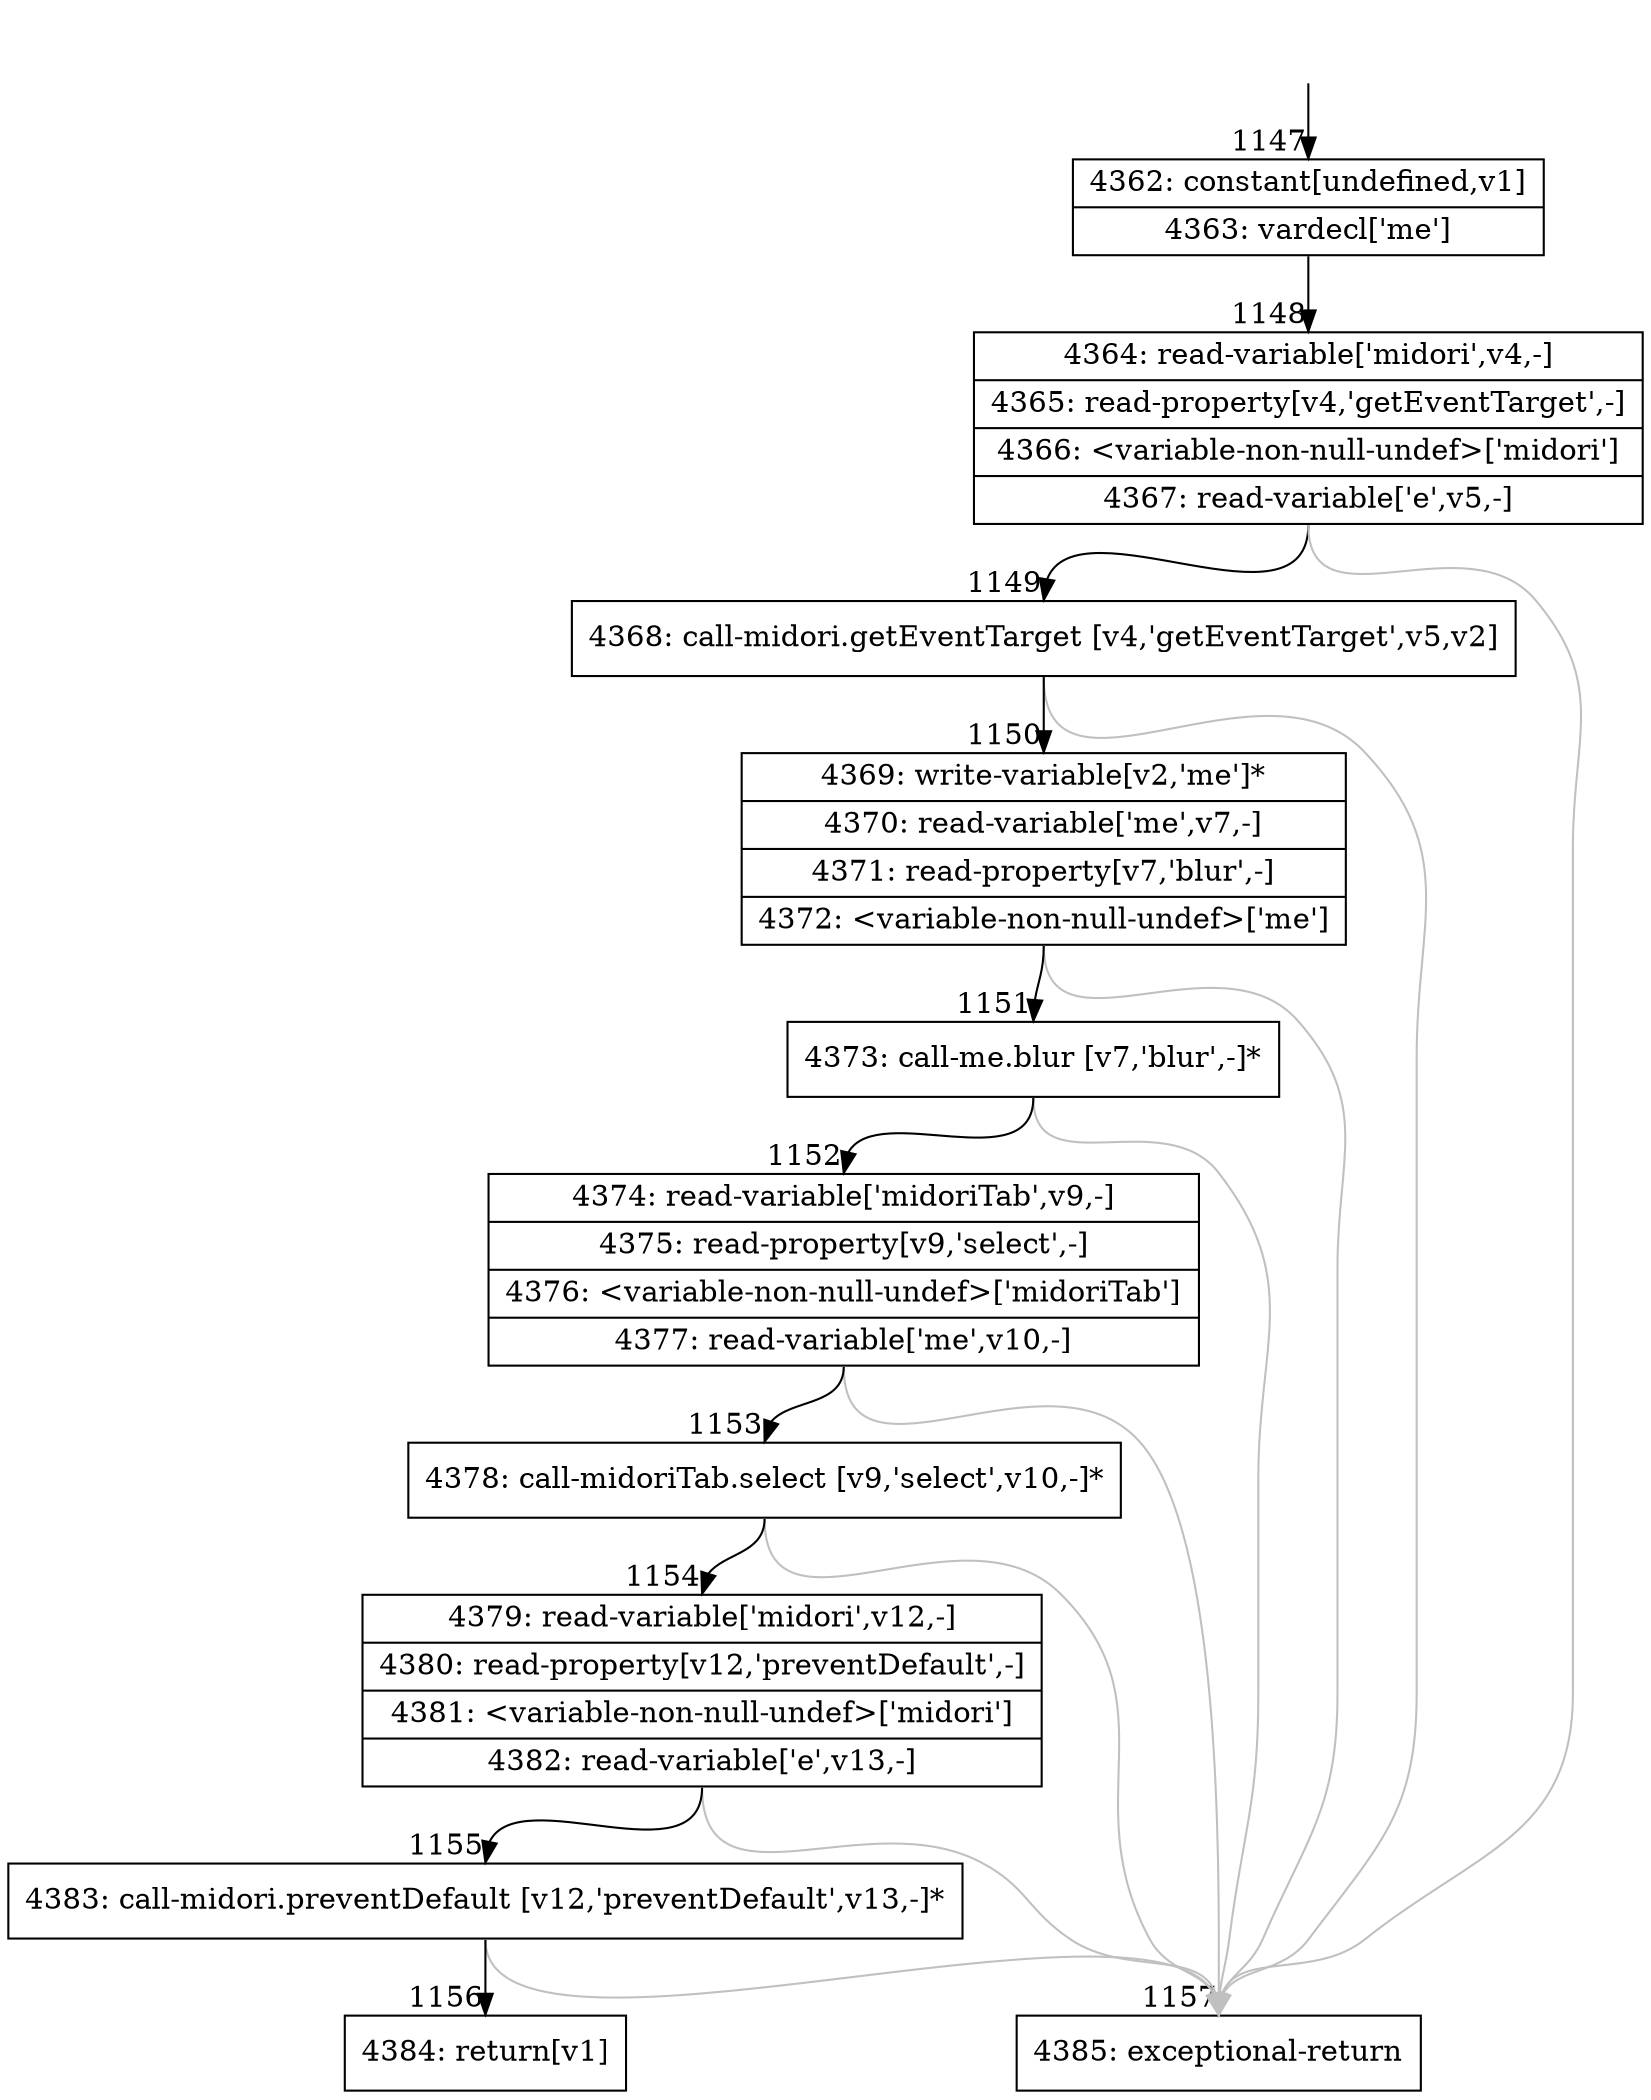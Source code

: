 digraph {
rankdir="TD"
BB_entry68[shape=none,label=""];
BB_entry68 -> BB1147 [tailport=s, headport=n, headlabel="    1147"]
BB1147 [shape=record label="{4362: constant[undefined,v1]|4363: vardecl['me']}" ] 
BB1147 -> BB1148 [tailport=s, headport=n, headlabel="      1148"]
BB1148 [shape=record label="{4364: read-variable['midori',v4,-]|4365: read-property[v4,'getEventTarget',-]|4366: \<variable-non-null-undef\>['midori']|4367: read-variable['e',v5,-]}" ] 
BB1148 -> BB1149 [tailport=s, headport=n, headlabel="      1149"]
BB1148 -> BB1157 [tailport=s, headport=n, color=gray, headlabel="      1157"]
BB1149 [shape=record label="{4368: call-midori.getEventTarget [v4,'getEventTarget',v5,v2]}" ] 
BB1149 -> BB1150 [tailport=s, headport=n, headlabel="      1150"]
BB1149 -> BB1157 [tailport=s, headport=n, color=gray]
BB1150 [shape=record label="{4369: write-variable[v2,'me']*|4370: read-variable['me',v7,-]|4371: read-property[v7,'blur',-]|4372: \<variable-non-null-undef\>['me']}" ] 
BB1150 -> BB1151 [tailport=s, headport=n, headlabel="      1151"]
BB1150 -> BB1157 [tailport=s, headport=n, color=gray]
BB1151 [shape=record label="{4373: call-me.blur [v7,'blur',-]*}" ] 
BB1151 -> BB1152 [tailport=s, headport=n, headlabel="      1152"]
BB1151 -> BB1157 [tailport=s, headport=n, color=gray]
BB1152 [shape=record label="{4374: read-variable['midoriTab',v9,-]|4375: read-property[v9,'select',-]|4376: \<variable-non-null-undef\>['midoriTab']|4377: read-variable['me',v10,-]}" ] 
BB1152 -> BB1153 [tailport=s, headport=n, headlabel="      1153"]
BB1152 -> BB1157 [tailport=s, headport=n, color=gray]
BB1153 [shape=record label="{4378: call-midoriTab.select [v9,'select',v10,-]*}" ] 
BB1153 -> BB1154 [tailport=s, headport=n, headlabel="      1154"]
BB1153 -> BB1157 [tailport=s, headport=n, color=gray]
BB1154 [shape=record label="{4379: read-variable['midori',v12,-]|4380: read-property[v12,'preventDefault',-]|4381: \<variable-non-null-undef\>['midori']|4382: read-variable['e',v13,-]}" ] 
BB1154 -> BB1155 [tailport=s, headport=n, headlabel="      1155"]
BB1154 -> BB1157 [tailport=s, headport=n, color=gray]
BB1155 [shape=record label="{4383: call-midori.preventDefault [v12,'preventDefault',v13,-]*}" ] 
BB1155 -> BB1156 [tailport=s, headport=n, headlabel="      1156"]
BB1155 -> BB1157 [tailport=s, headport=n, color=gray]
BB1156 [shape=record label="{4384: return[v1]}" ] 
BB1157 [shape=record label="{4385: exceptional-return}" ] 
//#$~ 871
}
